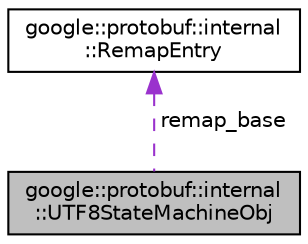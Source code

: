 digraph "google::protobuf::internal::UTF8StateMachineObj"
{
 // LATEX_PDF_SIZE
  edge [fontname="Helvetica",fontsize="10",labelfontname="Helvetica",labelfontsize="10"];
  node [fontname="Helvetica",fontsize="10",shape=record];
  Node1 [label="google::protobuf::internal\l::UTF8StateMachineObj",height=0.2,width=0.4,color="black", fillcolor="grey75", style="filled", fontcolor="black",tooltip=" "];
  Node2 -> Node1 [dir="back",color="darkorchid3",fontsize="10",style="dashed",label=" remap_base" ,fontname="Helvetica"];
  Node2 [label="google::protobuf::internal\l::RemapEntry",height=0.2,width=0.4,color="black", fillcolor="white", style="filled",URL="$structgoogle_1_1protobuf_1_1internal_1_1RemapEntry.html",tooltip=" "];
}
